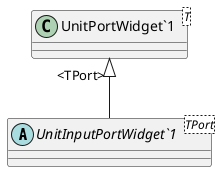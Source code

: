 @startuml
abstract class "UnitInputPortWidget`1"<TPort> {
}
class "UnitPortWidget`1"<T> {
}
"UnitPortWidget`1" "<TPort>" <|-- "UnitInputPortWidget`1"
@enduml
